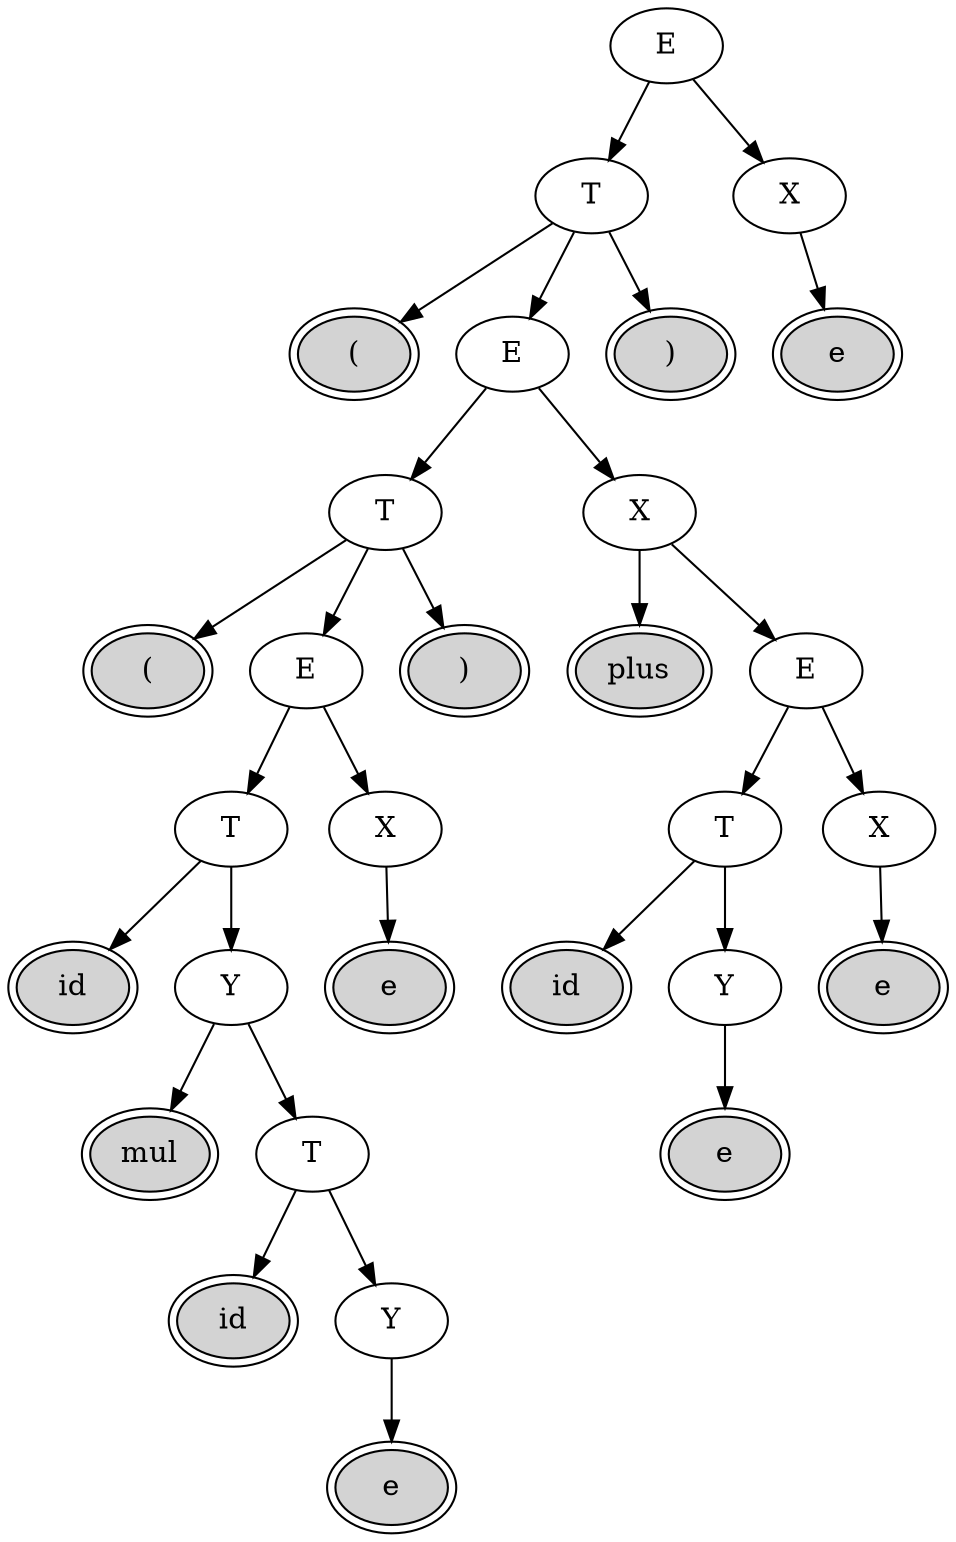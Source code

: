 digraph {
	1 [label=E fillcolor=white style=filled]
	1 -> 2
	2 [label=T fillcolor=white style=filled]
	2 -> 4
	4 [label="(" fillcolor=lightgrey peripheries=2 style=filled]
	2 -> 5
	5 [label=E fillcolor=white style=filled]
	5 -> 7
	7 [label=T fillcolor=white style=filled]
	7 -> 9
	9 [label="(" fillcolor=lightgrey peripheries=2 style=filled]
	7 -> 10
	10 [label=E fillcolor=white style=filled]
	10 -> 12
	12 [label=T fillcolor=white style=filled]
	12 -> 14
	14 [label=id fillcolor=lightgrey peripheries=2 style=filled]
	12 -> 15
	15 [label=Y fillcolor=white style=filled]
	15 -> 16
	16 [label=mul fillcolor=lightgrey peripheries=2 style=filled]
	15 -> 17
	17 [label=T fillcolor=white style=filled]
	17 -> 18
	18 [label=id fillcolor=lightgrey peripheries=2 style=filled]
	17 -> 19
	19 [label=Y fillcolor=white style=filled]
	19 -> 20
	20 [label=e fillcolor=lightgrey peripheries=2 style=filled]
	10 -> 13
	13 [label=X fillcolor=white style=filled]
	13 -> 21
	21 [label=e fillcolor=lightgrey peripheries=2 style=filled]
	7 -> 11
	11 [label=")" fillcolor=lightgrey peripheries=2 style=filled]
	5 -> 8
	8 [label=X fillcolor=white style=filled]
	8 -> 22
	22 [label=plus fillcolor=lightgrey peripheries=2 style=filled]
	8 -> 23
	23 [label=E fillcolor=white style=filled]
	23 -> 24
	24 [label=T fillcolor=white style=filled]
	24 -> 26
	26 [label=id fillcolor=lightgrey peripheries=2 style=filled]
	24 -> 27
	27 [label=Y fillcolor=white style=filled]
	27 -> 28
	28 [label=e fillcolor=lightgrey peripheries=2 style=filled]
	23 -> 25
	25 [label=X fillcolor=white style=filled]
	25 -> 29
	29 [label=e fillcolor=lightgrey peripheries=2 style=filled]
	2 -> 6
	6 [label=")" fillcolor=lightgrey peripheries=2 style=filled]
	1 -> 3
	3 [label=X fillcolor=white style=filled]
	3 -> 30
	30 [label=e fillcolor=lightgrey peripheries=2 style=filled]
}